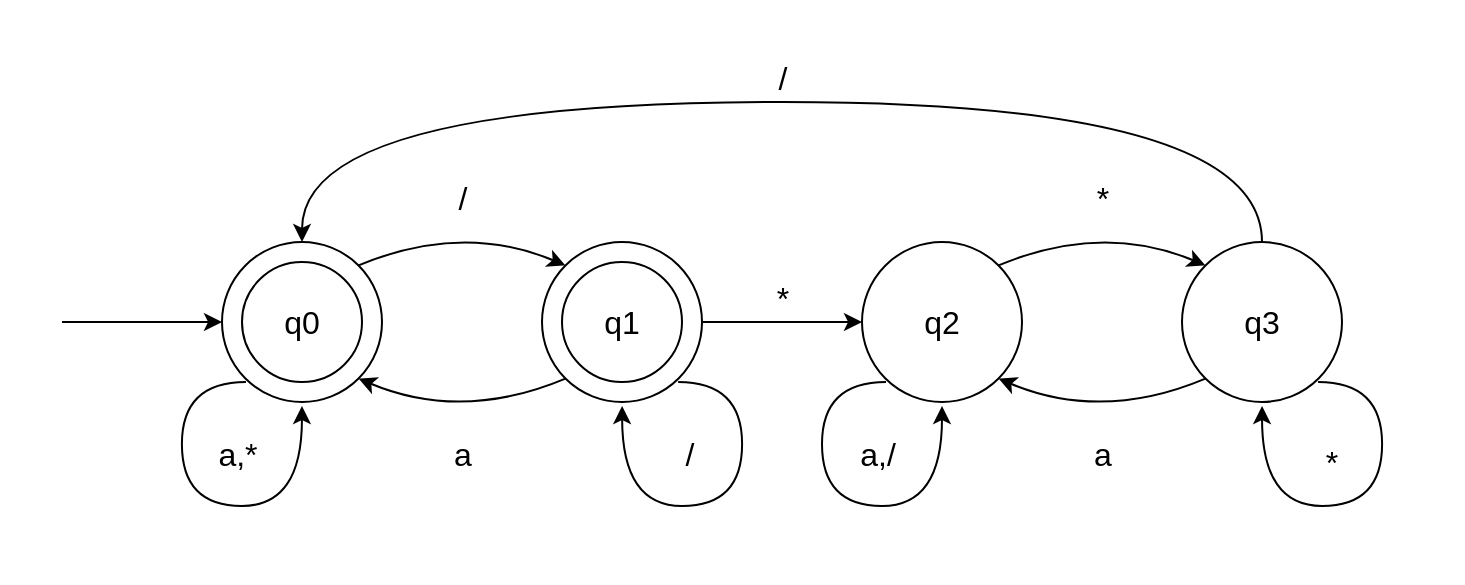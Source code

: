 <mxfile version="22.1.7" type="device">
  <diagram name="Page-1" id="QyzKNtlSIRdPTUQqC0iU">
    <mxGraphModel dx="1434" dy="772" grid="1" gridSize="10" guides="1" tooltips="1" connect="1" arrows="1" fold="1" page="1" pageScale="1" pageWidth="827" pageHeight="1169" math="0" shadow="0">
      <root>
        <mxCell id="0" />
        <mxCell id="1" parent="0" />
        <mxCell id="A3S0Ju1kc4Om5DbBwdS7-1" value="q0" style="ellipse;whiteSpace=wrap;html=1;aspect=fixed;fillColor=none;fontSize=16;" parent="1" vertex="1">
          <mxGeometry x="120" y="360" width="80" height="80" as="geometry" />
        </mxCell>
        <mxCell id="A3S0Ju1kc4Om5DbBwdS7-2" value="" style="endArrow=classic;html=1;rounded=0;entryX=0;entryY=0.5;entryDx=0;entryDy=0;" parent="1" target="A3S0Ju1kc4Om5DbBwdS7-1" edge="1">
          <mxGeometry width="50" height="50" relative="1" as="geometry">
            <mxPoint x="40" y="400" as="sourcePoint" />
            <mxPoint x="440" y="370" as="targetPoint" />
          </mxGeometry>
        </mxCell>
        <mxCell id="A3S0Ju1kc4Om5DbBwdS7-3" value="q1" style="ellipse;whiteSpace=wrap;html=1;aspect=fixed;fillColor=none;fontSize=16;" parent="1" vertex="1">
          <mxGeometry x="280" y="360" width="80" height="80" as="geometry" />
        </mxCell>
        <mxCell id="A3S0Ju1kc4Om5DbBwdS7-4" value="q2" style="ellipse;whiteSpace=wrap;html=1;aspect=fixed;fillColor=none;fontSize=16;" parent="1" vertex="1">
          <mxGeometry x="440" y="360" width="80" height="80" as="geometry" />
        </mxCell>
        <mxCell id="A3S0Ju1kc4Om5DbBwdS7-5" value="q3" style="ellipse;whiteSpace=wrap;html=1;aspect=fixed;fillColor=none;fontSize=16;" parent="1" vertex="1">
          <mxGeometry x="600" y="360" width="80" height="80" as="geometry" />
        </mxCell>
        <mxCell id="A3S0Ju1kc4Om5DbBwdS7-6" value="*" style="endArrow=classic;html=1;exitX=1;exitY=0.5;exitDx=0;exitDy=0;entryX=0;entryY=0.5;entryDx=0;entryDy=0;curved=1;fontSize=16;labelPosition=center;verticalLabelPosition=top;align=center;verticalAlign=bottom;" parent="1" source="A3S0Ju1kc4Om5DbBwdS7-3" target="A3S0Ju1kc4Om5DbBwdS7-4" edge="1">
          <mxGeometry width="50" height="50" relative="1" as="geometry">
            <mxPoint x="390" y="420" as="sourcePoint" />
            <mxPoint x="440" y="370" as="targetPoint" />
          </mxGeometry>
        </mxCell>
        <mxCell id="A3S0Ju1kc4Om5DbBwdS7-7" value="/" style="endArrow=classic;html=1;exitX=1;exitY=0;exitDx=0;exitDy=0;entryX=0;entryY=0;entryDx=0;entryDy=0;curved=1;fontSize=16;labelPosition=center;verticalLabelPosition=top;align=center;verticalAlign=bottom;" parent="1" source="A3S0Ju1kc4Om5DbBwdS7-1" target="A3S0Ju1kc4Om5DbBwdS7-3" edge="1">
          <mxGeometry width="50" height="50" relative="1" as="geometry">
            <mxPoint x="390" y="420" as="sourcePoint" />
            <mxPoint x="440" y="370" as="targetPoint" />
            <Array as="points">
              <mxPoint x="240" y="350" />
            </Array>
          </mxGeometry>
        </mxCell>
        <mxCell id="A3S0Ju1kc4Om5DbBwdS7-8" value="*" style="endArrow=classic;html=1;exitX=1;exitY=0;exitDx=0;exitDy=0;entryX=0;entryY=0;entryDx=0;entryDy=0;curved=1;fontSize=16;labelPosition=center;verticalLabelPosition=top;align=center;verticalAlign=bottom;" parent="1" source="A3S0Ju1kc4Om5DbBwdS7-4" target="A3S0Ju1kc4Om5DbBwdS7-5" edge="1">
          <mxGeometry width="50" height="50" relative="1" as="geometry">
            <mxPoint x="390" y="420" as="sourcePoint" />
            <mxPoint x="440" y="370" as="targetPoint" />
            <Array as="points">
              <mxPoint x="560" y="350" />
            </Array>
          </mxGeometry>
        </mxCell>
        <mxCell id="A3S0Ju1kc4Om5DbBwdS7-9" value="a" style="endArrow=classic;html=1;exitX=0;exitY=1;exitDx=0;exitDy=0;entryX=1;entryY=1;entryDx=0;entryDy=0;curved=1;fontSize=16;labelPosition=center;verticalLabelPosition=bottom;align=center;verticalAlign=top;" parent="1" source="A3S0Ju1kc4Om5DbBwdS7-3" target="A3S0Ju1kc4Om5DbBwdS7-1" edge="1">
          <mxGeometry width="50" height="50" relative="1" as="geometry">
            <mxPoint x="390" y="420" as="sourcePoint" />
            <mxPoint x="440" y="370" as="targetPoint" />
            <Array as="points">
              <mxPoint x="240" y="450" />
            </Array>
          </mxGeometry>
        </mxCell>
        <mxCell id="A3S0Ju1kc4Om5DbBwdS7-10" value="a" style="endArrow=classic;html=1;exitX=0;exitY=1;exitDx=0;exitDy=0;entryX=1;entryY=1;entryDx=0;entryDy=0;curved=1;fontSize=16;labelPosition=center;verticalLabelPosition=bottom;align=center;verticalAlign=top;" parent="1" source="A3S0Ju1kc4Om5DbBwdS7-5" target="A3S0Ju1kc4Om5DbBwdS7-4" edge="1">
          <mxGeometry width="50" height="50" relative="1" as="geometry">
            <mxPoint x="390" y="420" as="sourcePoint" />
            <mxPoint x="440" y="370" as="targetPoint" />
            <Array as="points">
              <mxPoint x="560" y="450" />
            </Array>
          </mxGeometry>
        </mxCell>
        <mxCell id="A3S0Ju1kc4Om5DbBwdS7-11" value="" style="edgeStyle=orthogonalEdgeStyle;orthogonalLoop=1;jettySize=auto;html=1;exitX=0;exitY=1;exitDx=0;exitDy=0;curved=1;entryX=0.5;entryY=1;entryDx=0;entryDy=0;fontSize=16;labelPosition=right;verticalLabelPosition=middle;align=left;verticalAlign=middle;" parent="1" edge="1">
          <mxGeometry relative="1" as="geometry">
            <mxPoint x="159.97" y="442" as="targetPoint" />
            <Array as="points">
              <mxPoint x="99.97" y="430" />
              <mxPoint x="99.97" y="492" />
              <mxPoint x="159.97" y="492" />
            </Array>
            <mxPoint x="131.97" y="430" as="sourcePoint" />
          </mxGeometry>
        </mxCell>
        <mxCell id="A3S0Ju1kc4Om5DbBwdS7-12" value="" style="edgeStyle=orthogonalEdgeStyle;orthogonalLoop=1;jettySize=auto;html=1;exitX=1;exitY=1;exitDx=0;exitDy=0;curved=1;entryX=0.5;entryY=1;entryDx=0;entryDy=0;fontSize=16;labelPosition=left;verticalLabelPosition=middle;align=right;verticalAlign=middle;" parent="1" edge="1">
          <mxGeometry relative="1" as="geometry">
            <mxPoint x="640.03" y="442" as="targetPoint" />
            <Array as="points">
              <mxPoint x="700.03" y="430" />
              <mxPoint x="700.03" y="492" />
              <mxPoint x="640.03" y="492" />
            </Array>
            <mxPoint x="668.03" y="430" as="sourcePoint" />
          </mxGeometry>
        </mxCell>
        <mxCell id="A3S0Ju1kc4Om5DbBwdS7-13" value="" style="edgeStyle=orthogonalEdgeStyle;orthogonalLoop=1;jettySize=auto;html=1;exitX=1;exitY=1;exitDx=0;exitDy=0;curved=1;entryX=0.5;entryY=1;entryDx=0;entryDy=0;fontSize=16;labelPosition=left;verticalLabelPosition=middle;align=right;verticalAlign=middle;" parent="1" edge="1">
          <mxGeometry relative="1" as="geometry">
            <mxPoint x="320.06" y="442" as="targetPoint" />
            <Array as="points">
              <mxPoint x="380.06" y="430" />
              <mxPoint x="380.06" y="492" />
              <mxPoint x="320.06" y="492" />
            </Array>
            <mxPoint x="348.06" y="430" as="sourcePoint" />
          </mxGeometry>
        </mxCell>
        <mxCell id="A3S0Ju1kc4Om5DbBwdS7-14" value="" style="edgeStyle=orthogonalEdgeStyle;orthogonalLoop=1;jettySize=auto;html=1;exitX=0;exitY=1;exitDx=0;exitDy=0;curved=1;entryX=0.5;entryY=1;entryDx=0;entryDy=0;fontSize=16;labelPosition=right;verticalLabelPosition=middle;align=left;verticalAlign=middle;" parent="1" edge="1">
          <mxGeometry relative="1" as="geometry">
            <mxPoint x="480" y="442" as="targetPoint" />
            <Array as="points">
              <mxPoint x="420" y="430" />
              <mxPoint x="420" y="492" />
              <mxPoint x="480" y="492" />
            </Array>
            <mxPoint x="452" y="430" as="sourcePoint" />
          </mxGeometry>
        </mxCell>
        <mxCell id="A3S0Ju1kc4Om5DbBwdS7-15" value="/" style="endArrow=classic;html=1;exitX=0.5;exitY=0;exitDx=0;exitDy=0;entryX=0.5;entryY=0;entryDx=0;entryDy=0;curved=1;fontSize=16;labelPosition=center;verticalLabelPosition=top;align=center;verticalAlign=bottom;" parent="1" source="A3S0Ju1kc4Om5DbBwdS7-5" target="A3S0Ju1kc4Om5DbBwdS7-1" edge="1">
          <mxGeometry width="50" height="50" relative="1" as="geometry">
            <mxPoint x="310" y="420" as="sourcePoint" />
            <mxPoint x="360" y="370" as="targetPoint" />
            <Array as="points">
              <mxPoint x="640" y="290" />
              <mxPoint x="160" y="290" />
            </Array>
          </mxGeometry>
        </mxCell>
        <mxCell id="A3S0Ju1kc4Om5DbBwdS7-16" value="" style="ellipse;whiteSpace=wrap;html=1;aspect=fixed;fillColor=none;" parent="1" vertex="1">
          <mxGeometry x="130" y="370" width="60" height="60" as="geometry" />
        </mxCell>
        <mxCell id="A3S0Ju1kc4Om5DbBwdS7-17" value="" style="ellipse;whiteSpace=wrap;html=1;aspect=fixed;fillColor=none;" parent="1" vertex="1">
          <mxGeometry x="290" y="370" width="60" height="60" as="geometry" />
        </mxCell>
        <mxCell id="A3S0Ju1kc4Om5DbBwdS7-18" value="a,*" style="text;html=1;strokeColor=none;fillColor=none;align=center;verticalAlign=middle;whiteSpace=wrap;rounded=0;fontSize=16;" parent="1" vertex="1">
          <mxGeometry x="98" y="451" width="60" height="30" as="geometry" />
        </mxCell>
        <mxCell id="A3S0Ju1kc4Om5DbBwdS7-19" value="/" style="text;html=1;strokeColor=none;fillColor=none;align=center;verticalAlign=middle;whiteSpace=wrap;rounded=0;fontSize=16;" parent="1" vertex="1">
          <mxGeometry x="324" y="451" width="60" height="30" as="geometry" />
        </mxCell>
        <mxCell id="A3S0Ju1kc4Om5DbBwdS7-20" value="a,/" style="text;html=1;strokeColor=none;fillColor=none;align=center;verticalAlign=middle;whiteSpace=wrap;rounded=0;fontSize=16;" parent="1" vertex="1">
          <mxGeometry x="418" y="451" width="60" height="30" as="geometry" />
        </mxCell>
        <mxCell id="A3S0Ju1kc4Om5DbBwdS7-21" value="*" style="text;html=1;strokeColor=none;fillColor=none;align=center;verticalAlign=middle;whiteSpace=wrap;rounded=0;fontSize=16;" parent="1" vertex="1">
          <mxGeometry x="645" y="455" width="60" height="30" as="geometry" />
        </mxCell>
        <mxCell id="71xWIPnRtPbfGSVtnk6w-1" value="" style="rounded=0;whiteSpace=wrap;html=1;fillColor=none;strokeColor=#ffffff;" vertex="1" parent="1">
          <mxGeometry x="10" y="240" width="730" height="290" as="geometry" />
        </mxCell>
      </root>
    </mxGraphModel>
  </diagram>
</mxfile>
